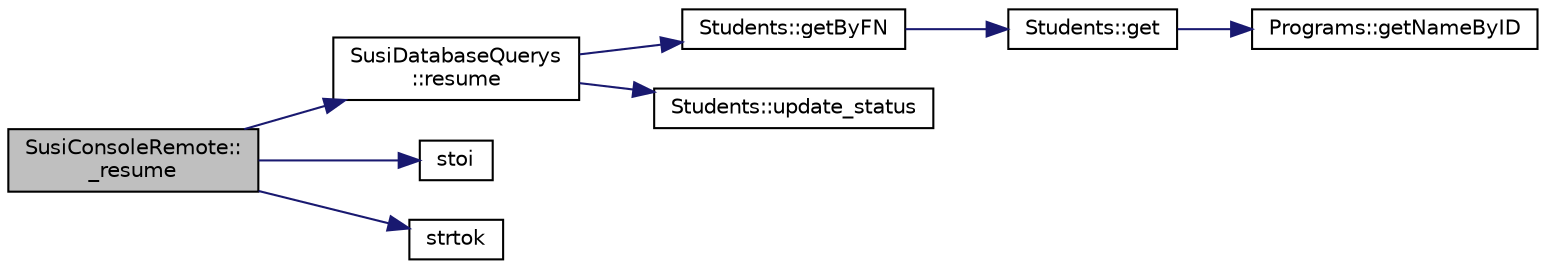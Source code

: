 digraph "SusiConsoleRemote::_resume"
{
 // LATEX_PDF_SIZE
  edge [fontname="Helvetica",fontsize="10",labelfontname="Helvetica",labelfontsize="10"];
  node [fontname="Helvetica",fontsize="10",shape=record];
  rankdir="LR";
  Node1 [label="SusiConsoleRemote::\l_resume",height=0.2,width=0.4,color="black", fillcolor="grey75", style="filled", fontcolor="black",tooltip=" "];
  Node1 -> Node2 [color="midnightblue",fontsize="10",style="solid",fontname="Helvetica"];
  Node2 [label="SusiDatabaseQuerys\l::resume",height=0.2,width=0.4,color="black", fillcolor="white", style="filled",URL="$class_susi_database_querys.html#a1d25e51ad9dcd77ae487bcf81207d148",tooltip=" "];
  Node2 -> Node3 [color="midnightblue",fontsize="10",style="solid",fontname="Helvetica"];
  Node3 [label="Students::getByFN",height=0.2,width=0.4,color="black", fillcolor="white", style="filled",URL="$class_students.html#a50fca4894a5b8d62fbb36ee52eac83df",tooltip=" "];
  Node3 -> Node4 [color="midnightblue",fontsize="10",style="solid",fontname="Helvetica"];
  Node4 [label="Students::get",height=0.2,width=0.4,color="black", fillcolor="white", style="filled",URL="$class_students.html#a6c30eb2eef875efaa8d72aa9cdfca39a",tooltip=" "];
  Node4 -> Node5 [color="midnightblue",fontsize="10",style="solid",fontname="Helvetica"];
  Node5 [label="Programs::getNameByID",height=0.2,width=0.4,color="black", fillcolor="white", style="filled",URL="$class_programs.html#a7dc1bbdc990578657c6fda63c78f720d",tooltip=" "];
  Node2 -> Node6 [color="midnightblue",fontsize="10",style="solid",fontname="Helvetica"];
  Node6 [label="Students::update_status",height=0.2,width=0.4,color="black", fillcolor="white", style="filled",URL="$class_students.html#ad08d1bff46931473e4739f02f09ec6f1",tooltip=" "];
  Node1 -> Node7 [color="midnightblue",fontsize="10",style="solid",fontname="Helvetica"];
  Node7 [label="stoi",height=0.2,width=0.4,color="black", fillcolor="white", style="filled",URL="$string_8cpp.html#ad6c1e4e71b0db829d771e8fc13f4eaca",tooltip=" "];
  Node1 -> Node8 [color="midnightblue",fontsize="10",style="solid",fontname="Helvetica"];
  Node8 [label="strtok",height=0.2,width=0.4,color="black", fillcolor="white", style="filled",URL="$string_8cpp.html#a20b41aab198d591f95d6eb4f49b4ad66",tooltip=" "];
}

